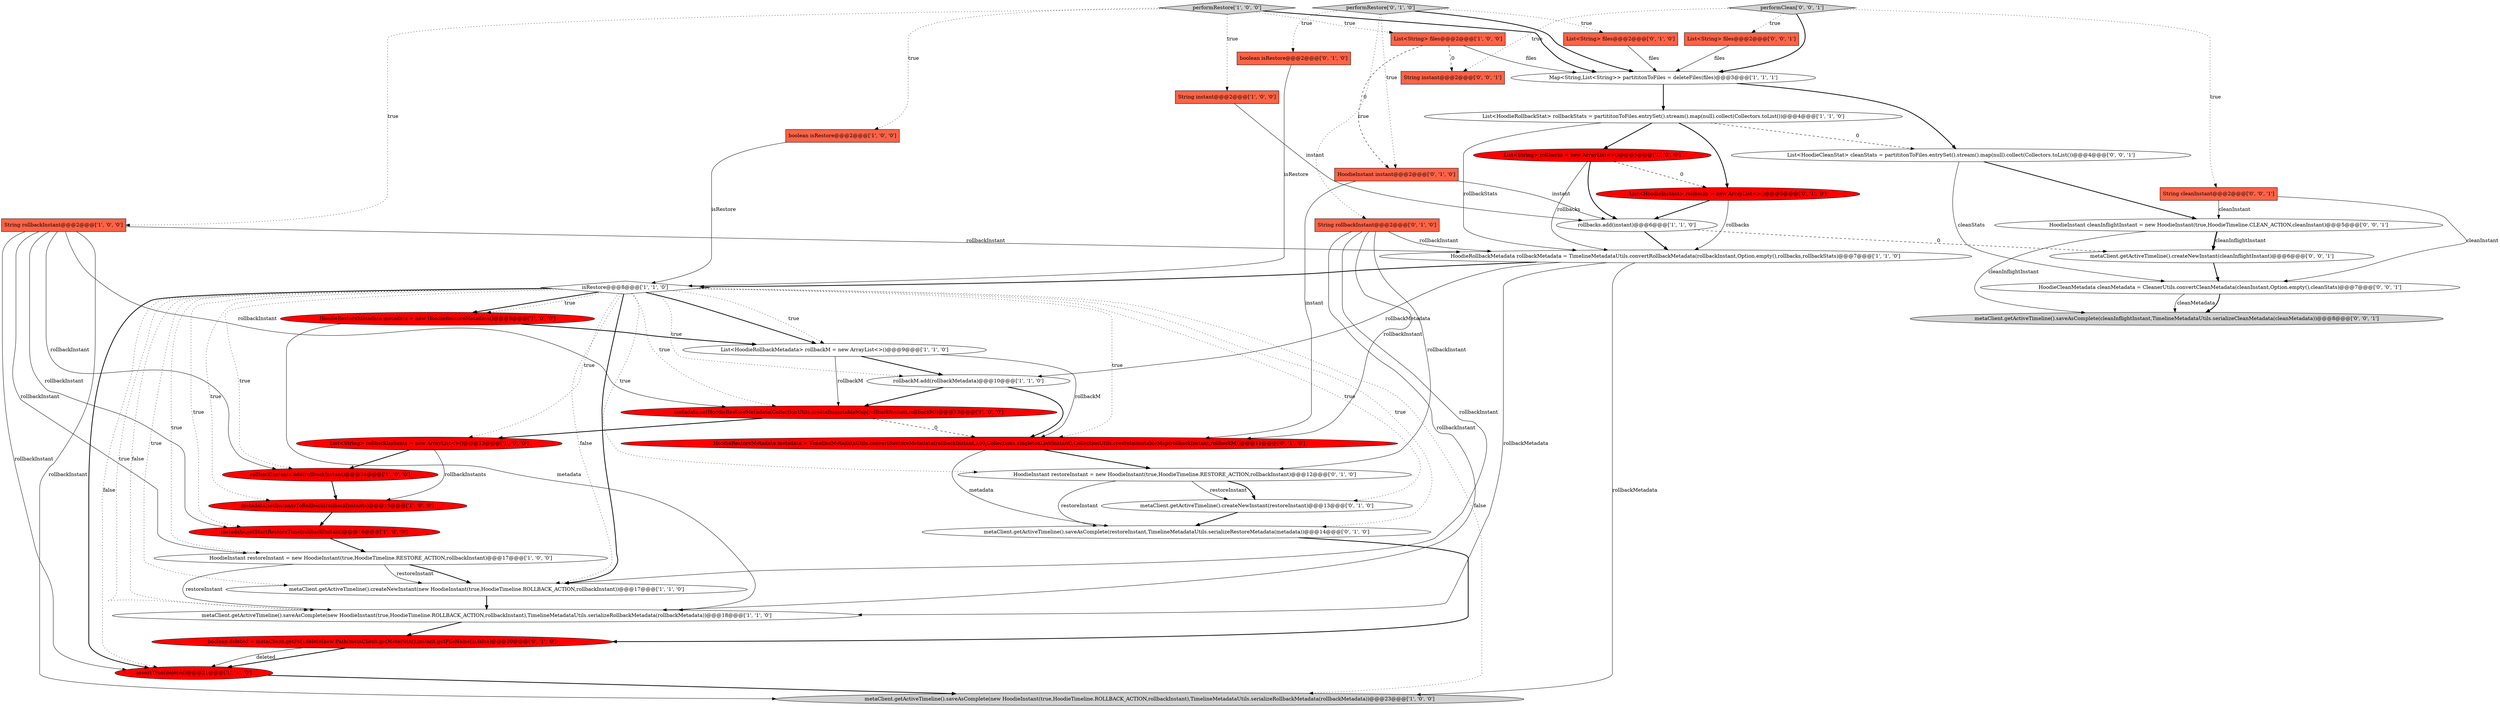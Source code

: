 digraph {
6 [style = filled, label = "rollbacks.add(instant)@@@6@@@['1', '1', '0']", fillcolor = white, shape = ellipse image = "AAA0AAABBB1BBB"];
9 [style = filled, label = "Map<String,List<String>> partititonToFiles = deleteFiles(files)@@@3@@@['1', '1', '1']", fillcolor = white, shape = ellipse image = "AAA0AAABBB1BBB"];
34 [style = filled, label = "List<HoodieInstant> rollbacks = new ArrayList<>()@@@5@@@['0', '1', '0']", fillcolor = red, shape = ellipse image = "AAA1AAABBB2BBB"];
36 [style = filled, label = "metaClient.getActiveTimeline().saveAsComplete(cleanInflightInstant,TimelineMetadataUtils.serializeCleanMetadata(cleanMetadata))@@@8@@@['0', '0', '1']", fillcolor = lightgray, shape = ellipse image = "AAA0AAABBB3BBB"];
28 [style = filled, label = "String rollbackInstant@@@2@@@['0', '1', '0']", fillcolor = tomato, shape = box image = "AAA0AAABBB2BBB"];
32 [style = filled, label = "List<String> files@@@2@@@['0', '1', '0']", fillcolor = tomato, shape = box image = "AAA0AAABBB2BBB"];
16 [style = filled, label = "metaClient.getActiveTimeline().saveAsComplete(new HoodieInstant(true,HoodieTimeline.ROLLBACK_ACTION,rollbackInstant),TimelineMetadataUtils.serializeRollbackMetadata(rollbackMetadata))@@@23@@@['1', '0', '0']", fillcolor = lightgray, shape = ellipse image = "AAA0AAABBB1BBB"];
3 [style = filled, label = "assertTrue(deleted)@@@21@@@['1', '1', '0']", fillcolor = red, shape = ellipse image = "AAA1AAABBB1BBB"];
11 [style = filled, label = "List<String> rollbacks = new ArrayList<>()@@@5@@@['1', '0', '0']", fillcolor = red, shape = ellipse image = "AAA1AAABBB1BBB"];
1 [style = filled, label = "metadata.setInstantsToRollback(rollbackInstants)@@@15@@@['1', '0', '0']", fillcolor = red, shape = ellipse image = "AAA1AAABBB1BBB"];
22 [style = filled, label = "List<String> files@@@2@@@['1', '0', '0']", fillcolor = tomato, shape = box image = "AAA1AAABBB1BBB"];
10 [style = filled, label = "metaClient.getActiveTimeline().saveAsComplete(new HoodieInstant(true,HoodieTimeline.ROLLBACK_ACTION,rollbackInstant),TimelineMetadataUtils.serializeRollbackMetadata(rollbackMetadata))@@@18@@@['1', '1', '0']", fillcolor = white, shape = ellipse image = "AAA0AAABBB1BBB"];
25 [style = filled, label = "HoodieRestoreMetadata metadata = TimelineMetadataUtils.convertRestoreMetadata(rollbackInstant,100,Collections.singletonList(instant),CollectionUtils.createImmutableMap(rollbackInstant,rollbackM))@@@11@@@['0', '1', '0']", fillcolor = red, shape = ellipse image = "AAA1AAABBB2BBB"];
29 [style = filled, label = "boolean isRestore@@@2@@@['0', '1', '0']", fillcolor = tomato, shape = box image = "AAA0AAABBB2BBB"];
4 [style = filled, label = "List<HoodieRollbackMetadata> rollbackM = new ArrayList<>()@@@9@@@['1', '1', '0']", fillcolor = white, shape = ellipse image = "AAA0AAABBB1BBB"];
26 [style = filled, label = "HoodieInstant restoreInstant = new HoodieInstant(true,HoodieTimeline.RESTORE_ACTION,rollbackInstant)@@@12@@@['0', '1', '0']", fillcolor = white, shape = ellipse image = "AAA0AAABBB2BBB"];
13 [style = filled, label = "metadata.setHoodieRestoreMetadata(CollectionUtils.createImmutableMap(rollbackInstant,rollbackM))@@@12@@@['1', '0', '0']", fillcolor = red, shape = ellipse image = "AAA1AAABBB1BBB"];
42 [style = filled, label = "List<HoodieCleanStat> cleanStats = partititonToFiles.entrySet().stream().map(null).collect(Collectors.toList())@@@4@@@['0', '0', '1']", fillcolor = white, shape = ellipse image = "AAA0AAABBB3BBB"];
43 [style = filled, label = "metaClient.getActiveTimeline().createNewInstant(cleanInflightInstant)@@@6@@@['0', '0', '1']", fillcolor = white, shape = ellipse image = "AAA0AAABBB3BBB"];
38 [style = filled, label = "HoodieCleanMetadata cleanMetadata = CleanerUtils.convertCleanMetadata(cleanInstant,Option.empty(),cleanStats)@@@7@@@['0', '0', '1']", fillcolor = white, shape = ellipse image = "AAA0AAABBB3BBB"];
40 [style = filled, label = "performClean['0', '0', '1']", fillcolor = lightgray, shape = diamond image = "AAA0AAABBB3BBB"];
35 [style = filled, label = "String cleanInstant@@@2@@@['0', '0', '1']", fillcolor = tomato, shape = box image = "AAA0AAABBB3BBB"];
5 [style = filled, label = "HoodieRestoreMetadata metadata = new HoodieRestoreMetadata()@@@9@@@['1', '0', '0']", fillcolor = red, shape = ellipse image = "AAA1AAABBB1BBB"];
7 [style = filled, label = "List<String> rollbackInstants = new ArrayList<>()@@@13@@@['1', '0', '0']", fillcolor = red, shape = ellipse image = "AAA1AAABBB1BBB"];
20 [style = filled, label = "List<HoodieRollbackStat> rollbackStats = partititonToFiles.entrySet().stream().map(null).collect(Collectors.toList())@@@4@@@['1', '1', '0']", fillcolor = white, shape = ellipse image = "AAA0AAABBB1BBB"];
41 [style = filled, label = "String instant@@@2@@@['0', '0', '1']", fillcolor = tomato, shape = box image = "AAA0AAABBB3BBB"];
33 [style = filled, label = "HoodieInstant instant@@@2@@@['0', '1', '0']", fillcolor = tomato, shape = box image = "AAA1AAABBB2BBB"];
8 [style = filled, label = "String instant@@@2@@@['1', '0', '0']", fillcolor = tomato, shape = box image = "AAA0AAABBB1BBB"];
23 [style = filled, label = "rollbackM.add(rollbackMetadata)@@@10@@@['1', '1', '0']", fillcolor = white, shape = ellipse image = "AAA0AAABBB1BBB"];
14 [style = filled, label = "HoodieInstant restoreInstant = new HoodieInstant(true,HoodieTimeline.RESTORE_ACTION,rollbackInstant)@@@17@@@['1', '0', '0']", fillcolor = white, shape = ellipse image = "AAA0AAABBB1BBB"];
24 [style = filled, label = "performRestore['0', '1', '0']", fillcolor = lightgray, shape = diamond image = "AAA0AAABBB2BBB"];
39 [style = filled, label = "HoodieInstant cleanInflightInstant = new HoodieInstant(true,HoodieTimeline.CLEAN_ACTION,cleanInstant)@@@5@@@['0', '0', '1']", fillcolor = white, shape = ellipse image = "AAA0AAABBB3BBB"];
12 [style = filled, label = "isRestore@@@8@@@['1', '1', '0']", fillcolor = white, shape = diamond image = "AAA0AAABBB1BBB"];
15 [style = filled, label = "metaClient.getActiveTimeline().createNewInstant(new HoodieInstant(true,HoodieTimeline.ROLLBACK_ACTION,rollbackInstant))@@@17@@@['1', '1', '0']", fillcolor = white, shape = ellipse image = "AAA0AAABBB1BBB"];
17 [style = filled, label = "metadata.setStartRestoreTime(rollbackInstant)@@@16@@@['1', '0', '0']", fillcolor = red, shape = ellipse image = "AAA1AAABBB1BBB"];
27 [style = filled, label = "metaClient.getActiveTimeline().saveAsComplete(restoreInstant,TimelineMetadataUtils.serializeRestoreMetadata(metadata))@@@14@@@['0', '1', '0']", fillcolor = white, shape = ellipse image = "AAA0AAABBB2BBB"];
30 [style = filled, label = "metaClient.getActiveTimeline().createNewInstant(restoreInstant)@@@13@@@['0', '1', '0']", fillcolor = white, shape = ellipse image = "AAA0AAABBB2BBB"];
31 [style = filled, label = "boolean deleted = metaClient.getFs().delete(new Path(metaClient.getMetaPath(),instant.getFileName()),false)@@@20@@@['0', '1', '0']", fillcolor = red, shape = ellipse image = "AAA1AAABBB2BBB"];
0 [style = filled, label = "rollbackInstants.add(rollbackInstant)@@@14@@@['1', '0', '0']", fillcolor = red, shape = ellipse image = "AAA1AAABBB1BBB"];
37 [style = filled, label = "List<String> files@@@2@@@['0', '0', '1']", fillcolor = tomato, shape = box image = "AAA0AAABBB3BBB"];
19 [style = filled, label = "String rollbackInstant@@@2@@@['1', '0', '0']", fillcolor = tomato, shape = box image = "AAA0AAABBB1BBB"];
18 [style = filled, label = "performRestore['1', '0', '0']", fillcolor = lightgray, shape = diamond image = "AAA0AAABBB1BBB"];
21 [style = filled, label = "boolean isRestore@@@2@@@['1', '0', '0']", fillcolor = tomato, shape = box image = "AAA0AAABBB1BBB"];
2 [style = filled, label = "HoodieRollbackMetadata rollbackMetadata = TimelineMetadataUtils.convertRollbackMetadata(rollbackInstant,Option.empty(),rollbacks,rollbackStats)@@@7@@@['1', '1', '0']", fillcolor = white, shape = ellipse image = "AAA0AAABBB1BBB"];
15->10 [style = bold, label=""];
12->5 [style = bold, label=""];
12->10 [style = dotted, label="false"];
39->43 [style = solid, label="cleanInflightInstant"];
4->13 [style = solid, label="rollbackM"];
12->15 [style = dotted, label="true"];
24->33 [style = dotted, label="true"];
28->25 [style = solid, label="rollbackInstant"];
13->25 [style = dashed, label="0"];
3->16 [style = bold, label=""];
40->37 [style = dotted, label="true"];
26->27 [style = solid, label="restoreInstant"];
33->25 [style = solid, label="instant"];
38->36 [style = solid, label="cleanMetadata"];
23->13 [style = bold, label=""];
17->14 [style = bold, label=""];
19->17 [style = solid, label="rollbackInstant"];
25->27 [style = solid, label="metadata"];
26->30 [style = solid, label="restoreInstant"];
22->41 [style = dashed, label="0"];
40->41 [style = dotted, label="true"];
7->1 [style = solid, label="rollbackInstants"];
2->16 [style = solid, label="rollbackMetadata"];
23->25 [style = bold, label=""];
12->17 [style = dotted, label="true"];
10->31 [style = bold, label=""];
12->23 [style = dotted, label="true"];
34->2 [style = solid, label="rollbacks"];
20->34 [style = bold, label=""];
19->13 [style = solid, label="rollbackInstant"];
30->27 [style = bold, label=""];
27->31 [style = bold, label=""];
7->0 [style = bold, label=""];
18->8 [style = dotted, label="true"];
20->2 [style = solid, label="rollbackStats"];
39->36 [style = solid, label="cleanInflightInstant"];
40->35 [style = dotted, label="true"];
1->17 [style = bold, label=""];
6->2 [style = bold, label=""];
28->26 [style = solid, label="rollbackInstant"];
12->27 [style = dotted, label="true"];
12->10 [style = dotted, label="true"];
25->26 [style = bold, label=""];
18->9 [style = bold, label=""];
12->0 [style = dotted, label="true"];
12->3 [style = dotted, label="false"];
14->15 [style = bold, label=""];
12->4 [style = dotted, label="true"];
31->3 [style = bold, label=""];
29->12 [style = solid, label="isRestore"];
12->7 [style = dotted, label="true"];
35->38 [style = solid, label="cleanInstant"];
14->15 [style = solid, label="restoreInstant"];
12->25 [style = dotted, label="true"];
4->23 [style = bold, label=""];
19->2 [style = solid, label="rollbackInstant"];
24->32 [style = dotted, label="true"];
9->42 [style = bold, label=""];
31->3 [style = solid, label="deleted"];
11->34 [style = dashed, label="0"];
2->10 [style = solid, label="rollbackMetadata"];
22->33 [style = dashed, label="0"];
2->23 [style = solid, label="rollbackMetadata"];
42->39 [style = bold, label=""];
18->19 [style = dotted, label="true"];
18->21 [style = dotted, label="true"];
9->20 [style = bold, label=""];
40->9 [style = bold, label=""];
12->26 [style = dotted, label="true"];
12->13 [style = dotted, label="true"];
43->38 [style = bold, label=""];
20->42 [style = dashed, label="0"];
19->14 [style = solid, label="rollbackInstant"];
14->10 [style = solid, label="restoreInstant"];
0->1 [style = bold, label=""];
5->4 [style = bold, label=""];
28->10 [style = solid, label="rollbackInstant"];
19->0 [style = solid, label="rollbackInstant"];
12->3 [style = bold, label=""];
19->16 [style = solid, label="rollbackInstant"];
24->9 [style = bold, label=""];
20->11 [style = bold, label=""];
18->22 [style = dotted, label="true"];
6->43 [style = dashed, label="0"];
24->29 [style = dotted, label="true"];
11->6 [style = bold, label=""];
12->15 [style = dotted, label="false"];
12->15 [style = bold, label=""];
39->43 [style = bold, label=""];
12->1 [style = dotted, label="true"];
38->36 [style = bold, label=""];
21->12 [style = solid, label="isRestore"];
24->28 [style = dotted, label="true"];
28->2 [style = solid, label="rollbackInstant"];
12->30 [style = dotted, label="true"];
2->12 [style = bold, label=""];
35->39 [style = solid, label="cleanInstant"];
33->6 [style = solid, label="instant"];
26->30 [style = bold, label=""];
12->16 [style = dotted, label="false"];
8->6 [style = solid, label="instant"];
12->14 [style = dotted, label="true"];
11->2 [style = solid, label="rollbacks"];
37->9 [style = solid, label="files"];
12->4 [style = bold, label=""];
12->5 [style = dotted, label="true"];
13->7 [style = bold, label=""];
22->9 [style = solid, label="files"];
34->6 [style = bold, label=""];
32->9 [style = solid, label="files"];
4->25 [style = solid, label="rollbackM"];
19->3 [style = solid, label="rollbackInstant"];
5->10 [style = solid, label="metadata"];
42->38 [style = solid, label="cleanStats"];
28->15 [style = solid, label="rollbackInstant"];
}
